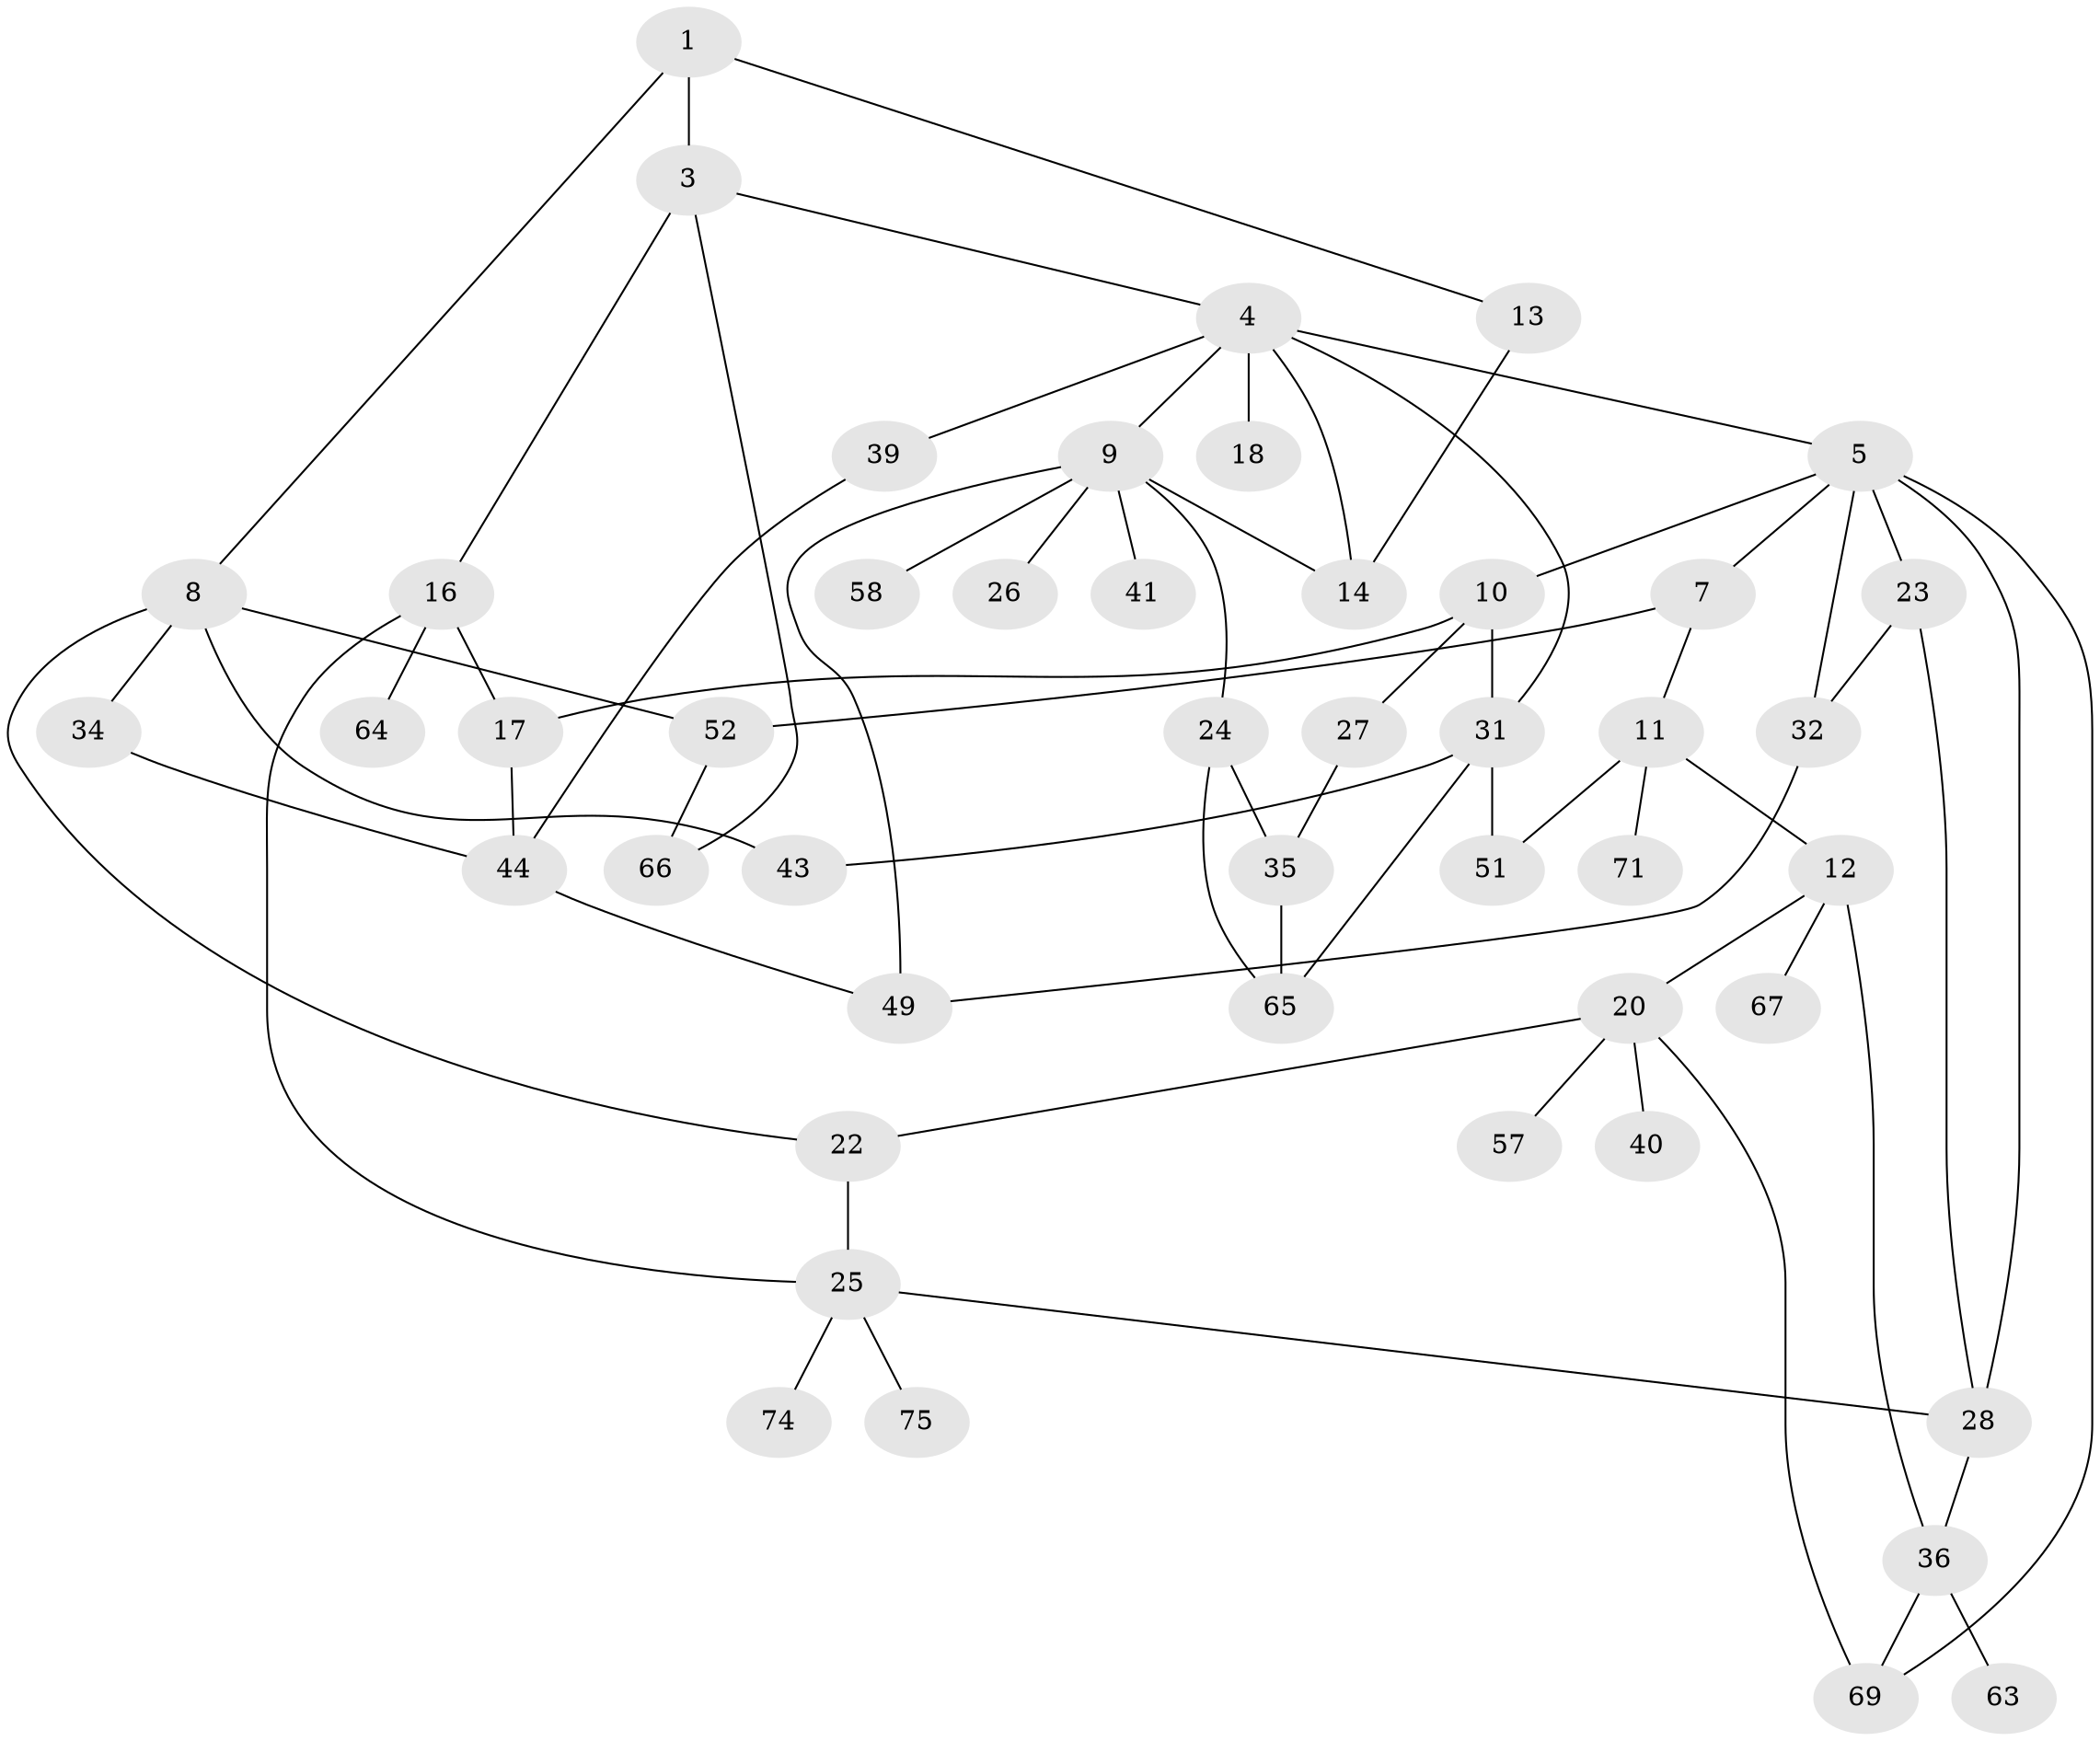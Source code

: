 // original degree distribution, {1: 0.24, 4: 0.13333333333333333, 6: 0.02666666666666667, 5: 0.08, 3: 0.24, 2: 0.28}
// Generated by graph-tools (version 1.1) at 2025/41/03/06/25 10:41:27]
// undirected, 47 vertices, 69 edges
graph export_dot {
graph [start="1"]
  node [color=gray90,style=filled];
  1 [super="+2"];
  3 [super="+55"];
  4 [super="+6"];
  5 [super="+29"];
  7;
  8 [super="+42"];
  9 [super="+54"];
  10 [super="+33"];
  11 [super="+15"];
  12 [super="+30"];
  13 [super="+53"];
  14 [super="+37"];
  16 [super="+47"];
  17 [super="+21"];
  18 [super="+19"];
  20 [super="+46"];
  22;
  23;
  24;
  25 [super="+45"];
  26;
  27;
  28 [super="+48"];
  31 [super="+38"];
  32 [super="+56"];
  34;
  35 [super="+50"];
  36 [super="+61"];
  39 [super="+59"];
  40;
  41;
  43 [super="+60"];
  44 [super="+70"];
  49;
  51 [super="+62"];
  52 [super="+72"];
  57;
  58;
  63;
  64;
  65 [super="+68"];
  66;
  67;
  69 [super="+73"];
  71;
  74;
  75;
  1 -- 8;
  1 -- 3;
  1 -- 13;
  3 -- 4;
  3 -- 16;
  3 -- 66;
  4 -- 5;
  4 -- 9;
  4 -- 18;
  4 -- 39;
  4 -- 14;
  4 -- 31;
  5 -- 7;
  5 -- 10;
  5 -- 23;
  5 -- 69;
  5 -- 32;
  5 -- 28 [weight=2];
  7 -- 11;
  7 -- 52;
  8 -- 34;
  8 -- 22;
  8 -- 52;
  8 -- 43;
  9 -- 24;
  9 -- 26;
  9 -- 41;
  9 -- 58;
  9 -- 14;
  9 -- 49;
  10 -- 27;
  10 -- 31;
  10 -- 17;
  11 -- 12;
  11 -- 51;
  11 -- 71;
  12 -- 20;
  12 -- 67;
  12 -- 36;
  13 -- 14;
  16 -- 17;
  16 -- 64;
  16 -- 25;
  17 -- 44;
  20 -- 22;
  20 -- 40;
  20 -- 69;
  20 -- 57;
  22 -- 25;
  23 -- 32;
  23 -- 28;
  24 -- 35;
  24 -- 65;
  25 -- 28;
  25 -- 75;
  25 -- 74;
  27 -- 35;
  28 -- 36;
  31 -- 51;
  31 -- 65;
  31 -- 43;
  32 -- 49;
  34 -- 44;
  35 -- 65;
  36 -- 63;
  36 -- 69;
  39 -- 44;
  44 -- 49;
  52 -- 66;
}

